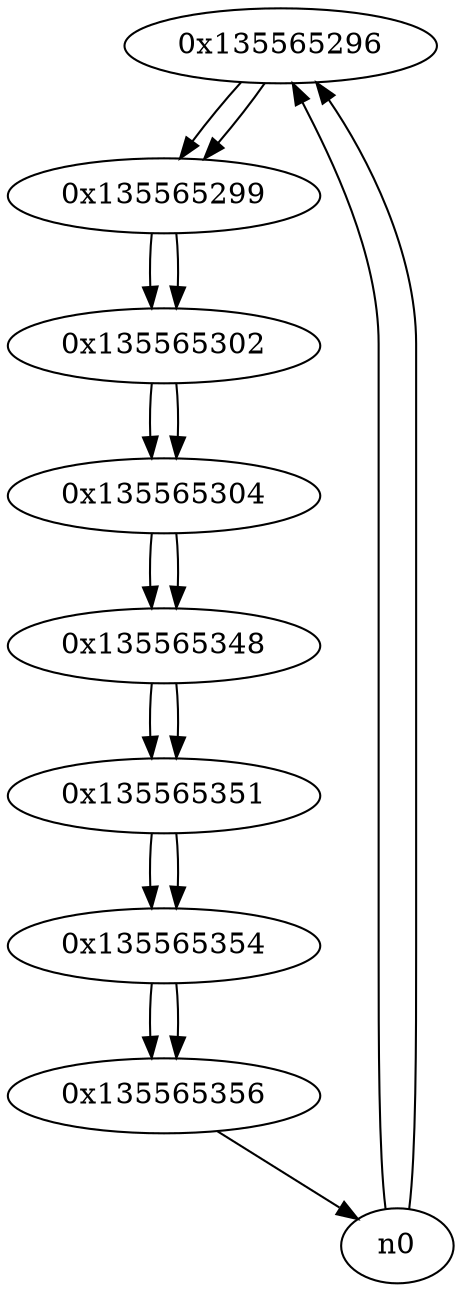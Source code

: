 digraph G{
/* nodes */
  n1 [label="0x135565296"]
  n2 [label="0x135565299"]
  n3 [label="0x135565302"]
  n4 [label="0x135565304"]
  n5 [label="0x135565348"]
  n6 [label="0x135565351"]
  n7 [label="0x135565354"]
  n8 [label="0x135565356"]
/* edges */
n1 -> n2;
n0 -> n1;
n0 -> n1;
n2 -> n3;
n1 -> n2;
n3 -> n4;
n2 -> n3;
n4 -> n5;
n3 -> n4;
n5 -> n6;
n4 -> n5;
n6 -> n7;
n5 -> n6;
n7 -> n8;
n6 -> n7;
n8 -> n0;
n7 -> n8;
}
